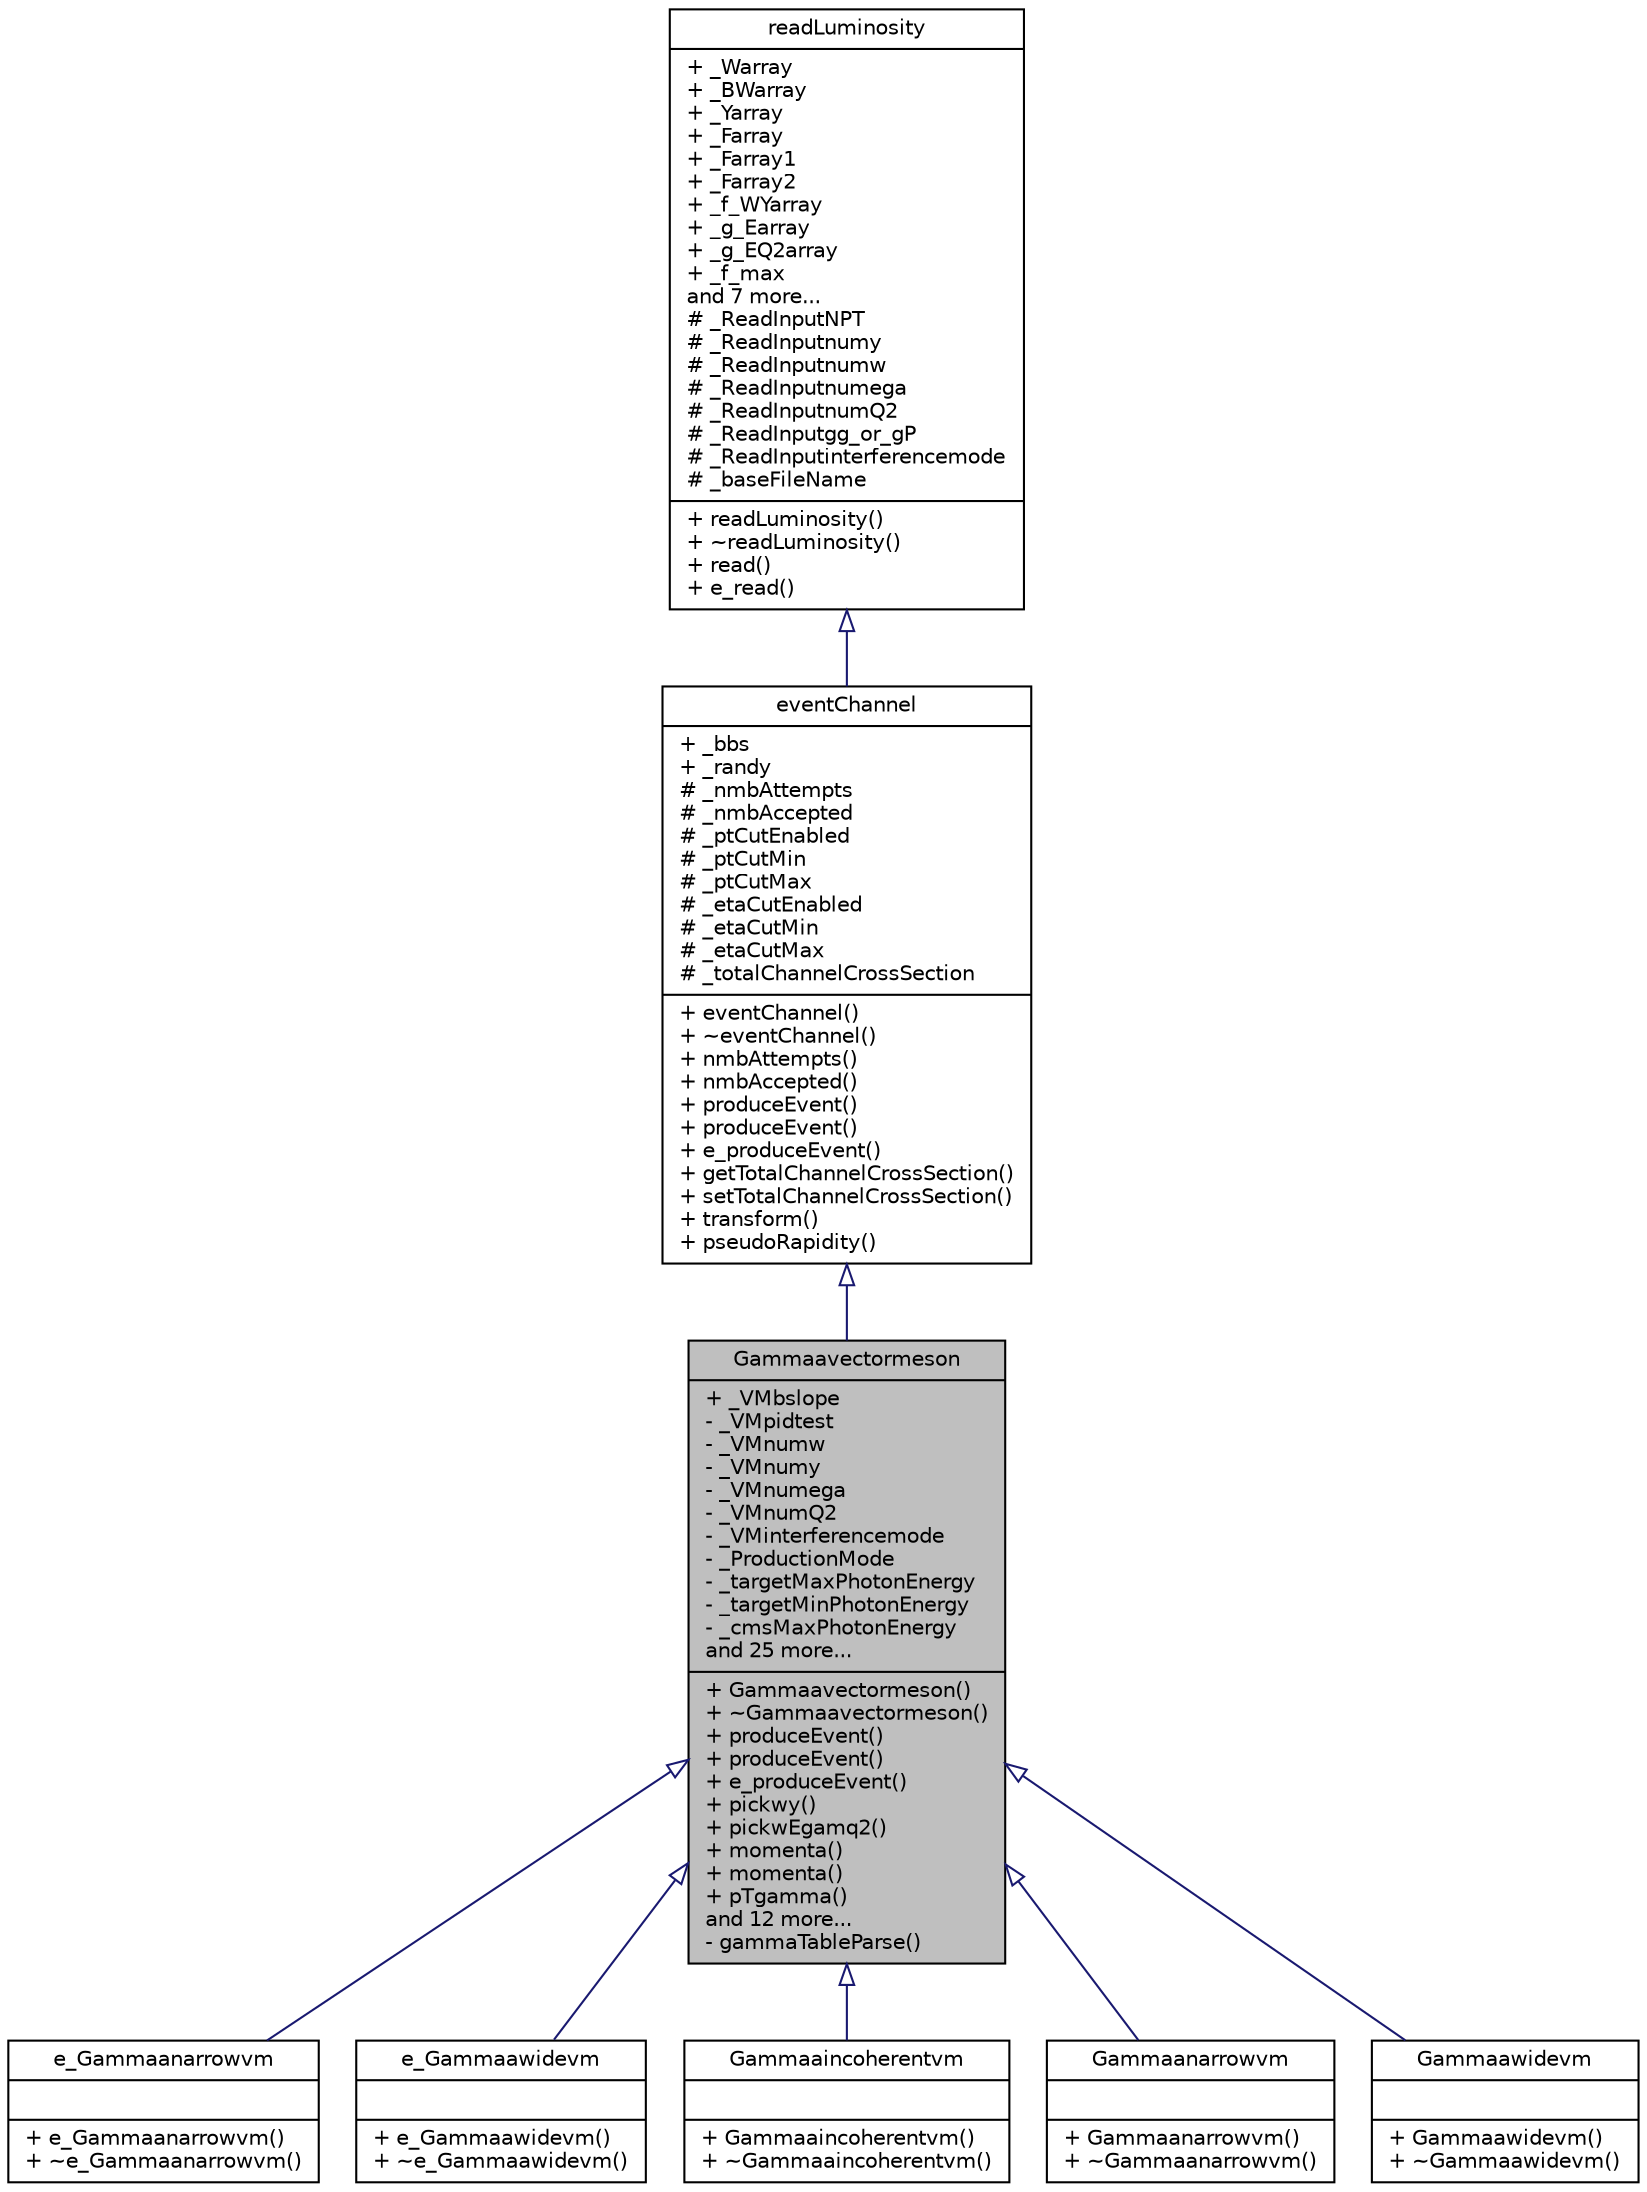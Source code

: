 digraph "Gammaavectormeson"
{
 // LATEX_PDF_SIZE
  bgcolor="transparent";
  edge [fontname="Helvetica",fontsize="10",labelfontname="Helvetica",labelfontsize="10"];
  node [fontname="Helvetica",fontsize="10",shape=record];
  Node0 [label="{Gammaavectormeson\n|+ _VMbslope\l- _VMpidtest\l- _VMnumw\l- _VMnumy\l- _VMnumega\l- _VMnumQ2\l- _VMinterferencemode\l- _ProductionMode\l- _targetMaxPhotonEnergy\l- _targetMinPhotonEnergy\l- _cmsMaxPhotonEnergy\land 25 more...\l|+ Gammaavectormeson()\l+ ~Gammaavectormeson()\l+ produceEvent()\l+ produceEvent()\l+ e_produceEvent()\l+ pickwy()\l+ pickwEgamq2()\l+ momenta()\l+ momenta()\l+ pTgamma()\land 12 more...\l- gammaTableParse()\l}",height=0.2,width=0.4,color="black", fillcolor="grey75", style="filled", fontcolor="black",tooltip=" "];
  Node1 -> Node0 [dir="back",color="midnightblue",fontsize="10",style="solid",arrowtail="onormal",fontname="Helvetica"];
  Node1 [label="{eventChannel\n|+ _bbs\l+ _randy\l# _nmbAttempts\l# _nmbAccepted\l# _ptCutEnabled\l# _ptCutMin\l# _ptCutMax\l# _etaCutEnabled\l# _etaCutMin\l# _etaCutMax\l# _totalChannelCrossSection\l|+ eventChannel()\l+ ~eventChannel()\l+ nmbAttempts()\l+ nmbAccepted()\l+ produceEvent()\l+ produceEvent()\l+ e_produceEvent()\l+ getTotalChannelCrossSection()\l+ setTotalChannelCrossSection()\l+ transform()\l+ pseudoRapidity()\l}",height=0.2,width=0.4,color="black",URL="$classeventChannel.html",tooltip=" "];
  Node2 -> Node1 [dir="back",color="midnightblue",fontsize="10",style="solid",arrowtail="onormal",fontname="Helvetica"];
  Node2 [label="{readLuminosity\n|+ _Warray\l+ _BWarray\l+ _Yarray\l+ _Farray\l+ _Farray1\l+ _Farray2\l+ _f_WYarray\l+ _g_Earray\l+ _g_EQ2array\l+ _f_max\land 7 more...\l# _ReadInputNPT\l# _ReadInputnumy\l# _ReadInputnumw\l# _ReadInputnumega\l# _ReadInputnumQ2\l# _ReadInputgg_or_gP\l# _ReadInputinterferencemode\l# _baseFileName\l|+ readLuminosity()\l+ ~readLuminosity()\l+ read()\l+ e_read()\l}",height=0.2,width=0.4,color="black",URL="$classreadLuminosity.html",tooltip=" "];
  Node0 -> Node3 [dir="back",color="midnightblue",fontsize="10",style="solid",arrowtail="onormal",fontname="Helvetica"];
  Node3 [label="{e_Gammaanarrowvm\n||+ e_Gammaanarrowvm()\l+ ~e_Gammaanarrowvm()\l}",height=0.2,width=0.4,color="black",URL="$classe__Gammaanarrowvm.html",tooltip=" "];
  Node0 -> Node4 [dir="back",color="midnightblue",fontsize="10",style="solid",arrowtail="onormal",fontname="Helvetica"];
  Node4 [label="{e_Gammaawidevm\n||+ e_Gammaawidevm()\l+ ~e_Gammaawidevm()\l}",height=0.2,width=0.4,color="black",URL="$classe__Gammaawidevm.html",tooltip=" "];
  Node0 -> Node5 [dir="back",color="midnightblue",fontsize="10",style="solid",arrowtail="onormal",fontname="Helvetica"];
  Node5 [label="{Gammaaincoherentvm\n||+ Gammaaincoherentvm()\l+ ~Gammaaincoherentvm()\l}",height=0.2,width=0.4,color="black",URL="$classGammaaincoherentvm.html",tooltip=" "];
  Node0 -> Node6 [dir="back",color="midnightblue",fontsize="10",style="solid",arrowtail="onormal",fontname="Helvetica"];
  Node6 [label="{Gammaanarrowvm\n||+ Gammaanarrowvm()\l+ ~Gammaanarrowvm()\l}",height=0.2,width=0.4,color="black",URL="$classGammaanarrowvm.html",tooltip=" "];
  Node0 -> Node7 [dir="back",color="midnightblue",fontsize="10",style="solid",arrowtail="onormal",fontname="Helvetica"];
  Node7 [label="{Gammaawidevm\n||+ Gammaawidevm()\l+ ~Gammaawidevm()\l}",height=0.2,width=0.4,color="black",URL="$classGammaawidevm.html",tooltip=" "];
}
